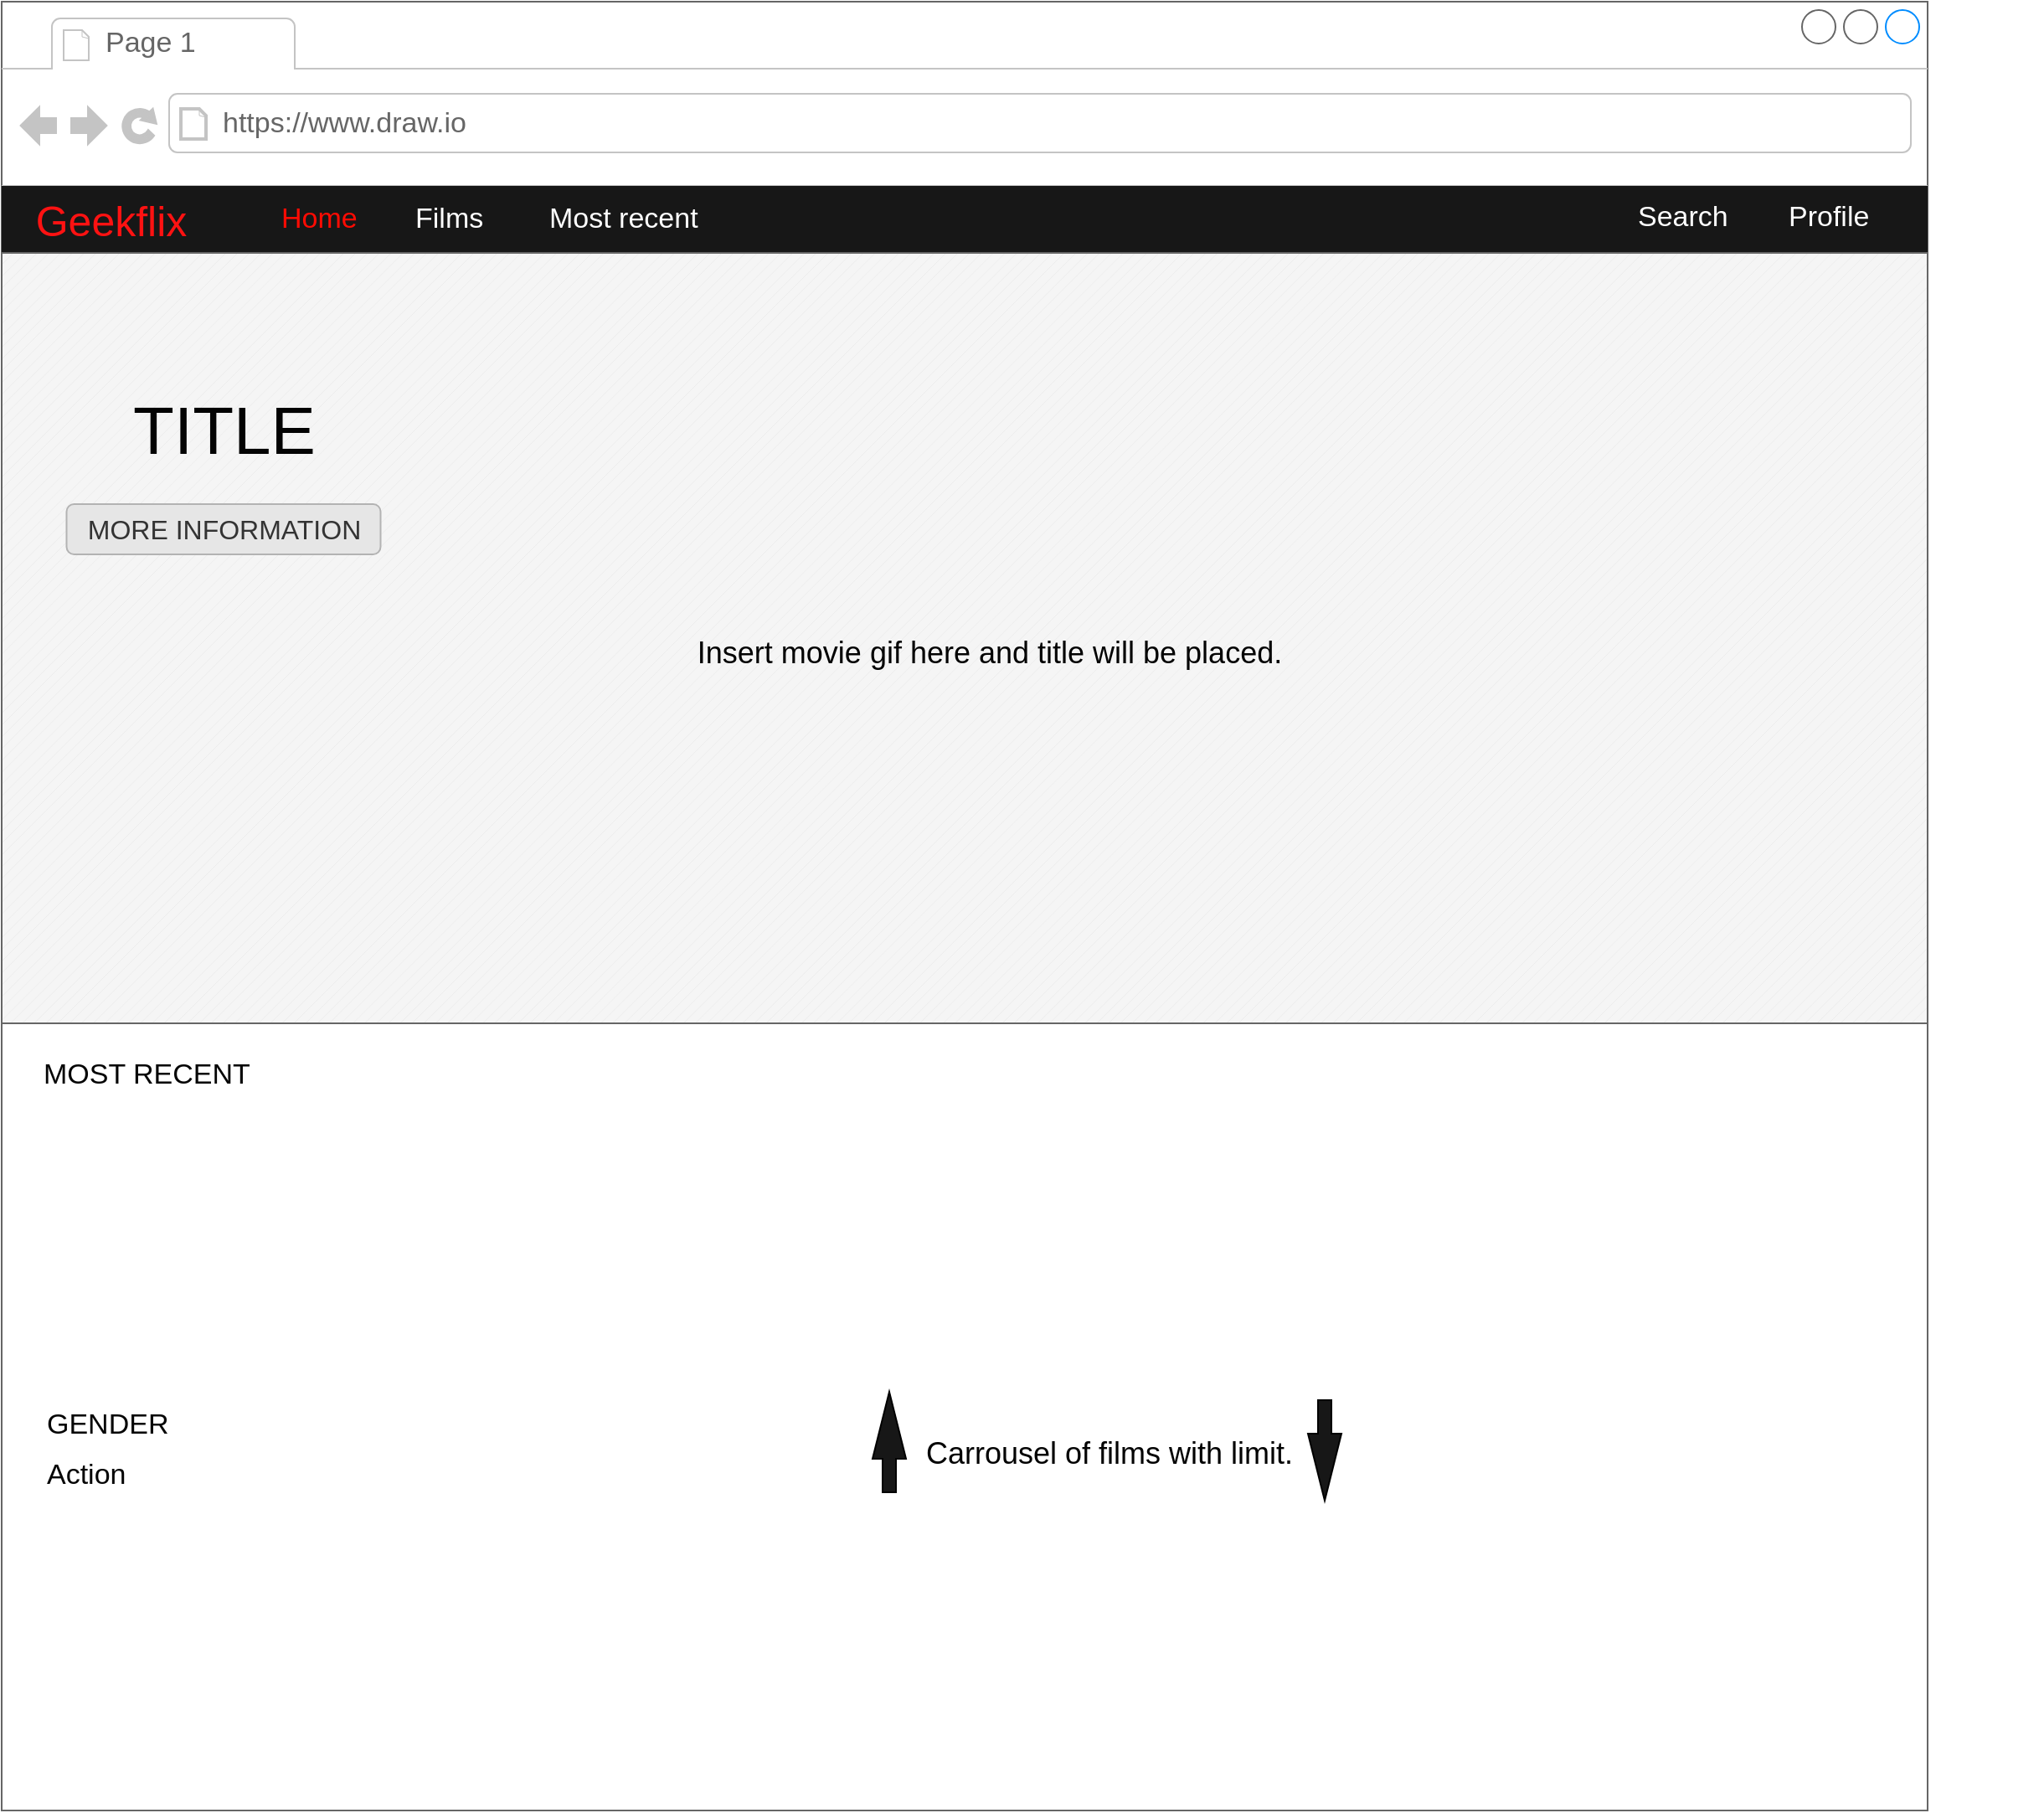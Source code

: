 <mxfile version="13.8.8" type="device"><diagram id="B-5C_5nfJ34EgU6WneI3" name="Page-1"><mxGraphModel dx="2076" dy="1096" grid="1" gridSize="10" guides="1" tooltips="1" connect="1" arrows="1" fold="1" page="1" pageScale="1" pageWidth="1169" pageHeight="827" math="0" shadow="0"><root><mxCell id="0"/><mxCell id="1" parent="0"/><mxCell id="vtE1pVheJEyHSqRkxDXp-1" value="" style="strokeWidth=1;shadow=0;dashed=0;align=center;html=1;shape=mxgraph.mockup.containers.browserWindow;rSize=0;strokeColor=#666666;strokeColor2=#008cff;strokeColor3=#c4c4c4;mainText=,;recursiveResize=0;" vertex="1" parent="1"><mxGeometry x="10" y="10" width="1150" height="1080" as="geometry"/></mxCell><mxCell id="vtE1pVheJEyHSqRkxDXp-2" value="Page 1" style="strokeWidth=1;shadow=0;dashed=0;align=center;html=1;shape=mxgraph.mockup.containers.anchor;fontSize=17;fontColor=#666666;align=left;" vertex="1" parent="vtE1pVheJEyHSqRkxDXp-1"><mxGeometry x="60" y="12" width="110" height="26" as="geometry"/></mxCell><mxCell id="vtE1pVheJEyHSqRkxDXp-3" value="https://www.draw.io" style="strokeWidth=1;shadow=0;dashed=0;align=center;html=1;shape=mxgraph.mockup.containers.anchor;rSize=0;fontSize=17;fontColor=#666666;align=left;" vertex="1" parent="vtE1pVheJEyHSqRkxDXp-1"><mxGeometry x="130" y="60" width="250" height="26" as="geometry"/></mxCell><mxCell id="vtE1pVheJEyHSqRkxDXp-72" value="" style="strokeWidth=1;shadow=0;dashed=0;align=center;html=1;shape=mxgraph.mockup.forms.rrect;rSize=0;strokeColor=none;gradientDirection=north;fillColor=#171717;" vertex="1" parent="vtE1pVheJEyHSqRkxDXp-1"><mxGeometry y="110" width="1150" height="40" as="geometry"/></mxCell><mxCell id="vtE1pVheJEyHSqRkxDXp-73" value="&lt;font style=&quot;font-size: 25px&quot; color=&quot;#ff1212&quot;&gt;Geekflix&lt;/font&gt;" style="strokeWidth=1;shadow=0;dashed=0;align=center;html=1;shape=mxgraph.mockup.forms.rrect;rSize=0;fontColor=#008cff;fontSize=17;resizeWidth=1;strokeColor=none;fillColor=#171717;" vertex="1" parent="vtE1pVheJEyHSqRkxDXp-72"><mxGeometry width="130" height="40" relative="1" as="geometry"><mxPoint as="offset"/></mxGeometry></mxCell><mxCell id="vtE1pVheJEyHSqRkxDXp-74" value="&lt;font color=&quot;#ff0b03&quot;&gt;Home&lt;/font&gt;" style="strokeWidth=1;shadow=0;dashed=0;align=center;html=1;shape=mxgraph.mockup.forms.anchor;fontSize=17;fontColor=#666666;align=left;spacingLeft=5;resizeWidth=1;" vertex="1" parent="vtE1pVheJEyHSqRkxDXp-72"><mxGeometry width="1058" height="20" relative="1" as="geometry"><mxPoint x="160" y="10" as="offset"/></mxGeometry></mxCell><mxCell id="vtE1pVheJEyHSqRkxDXp-75" value="&lt;font color=&quot;#ffffff&quot;&gt;Films&lt;/font&gt;" style="strokeWidth=1;shadow=0;dashed=0;align=center;html=1;shape=mxgraph.mockup.forms.anchor;fontSize=17;fontColor=#666666;align=left;spacingLeft=5;resizeWidth=1;fillColor=#000000;" vertex="1" parent="vtE1pVheJEyHSqRkxDXp-72"><mxGeometry width="70" height="20" relative="1" as="geometry"><mxPoint x="240" y="10" as="offset"/></mxGeometry></mxCell><mxCell id="vtE1pVheJEyHSqRkxDXp-76" value="&lt;font color=&quot;#ffffff&quot;&gt;Most recent&lt;/font&gt;" style="strokeWidth=1;shadow=0;dashed=0;align=center;html=1;shape=mxgraph.mockup.forms.rrect;rSize=0;fontSize=17;fontColor=#666666;align=left;spacingLeft=5;strokeColor=none;resizeWidth=1;fillColor=none;" vertex="1" parent="vtE1pVheJEyHSqRkxDXp-72"><mxGeometry width="110" height="20" relative="1" as="geometry"><mxPoint x="320" y="10" as="offset"/></mxGeometry></mxCell><mxCell id="vtE1pVheJEyHSqRkxDXp-89" value="&lt;font color=&quot;#ffffff&quot;&gt;Search&lt;/font&gt;" style="strokeWidth=1;shadow=0;dashed=0;align=center;html=1;shape=mxgraph.mockup.forms.anchor;fontSize=17;fontColor=#666666;align=left;spacingLeft=5;resizeWidth=1;" vertex="1" parent="vtE1pVheJEyHSqRkxDXp-72"><mxGeometry x="970" y="16.818" width="62.6" height="3.636" as="geometry"/></mxCell><mxCell id="vtE1pVheJEyHSqRkxDXp-91" value="&lt;font color=&quot;#ffffff&quot;&gt;Profile&lt;/font&gt;" style="strokeWidth=1;shadow=0;dashed=0;align=center;html=1;shape=mxgraph.mockup.forms.anchor;fontSize=17;fontColor=#666666;align=left;spacingLeft=5;resizeWidth=1;" vertex="1" parent="vtE1pVheJEyHSqRkxDXp-72"><mxGeometry x="1060" y="16.818" width="62.6" height="3.636" as="geometry"/></mxCell><mxCell id="vtE1pVheJEyHSqRkxDXp-78" value="" style="shape=image;html=1;verticalAlign=top;verticalLabelPosition=bottom;labelBackgroundColor=#ffffff;imageAspect=0;aspect=fixed;image=https://cdn4.iconfinder.com/data/icons/momenticons-basic/32x32/img-landscape.png;fillColor=#171717;gradientColor=none;" vertex="1" parent="vtE1pVheJEyHSqRkxDXp-1"><mxGeometry x="17.5" y="650" width="200" height="200" as="geometry"/></mxCell><mxCell id="vtE1pVheJEyHSqRkxDXp-83" value="" style="shape=image;html=1;verticalAlign=top;verticalLabelPosition=bottom;labelBackgroundColor=#ffffff;imageAspect=0;aspect=fixed;image=https://cdn4.iconfinder.com/data/icons/momenticons-basic/32x32/img-landscape.png;fillColor=#171717;gradientColor=none;" vertex="1" parent="vtE1pVheJEyHSqRkxDXp-1"><mxGeometry x="932.5" y="650" width="200" height="200" as="geometry"/></mxCell><mxCell id="vtE1pVheJEyHSqRkxDXp-81" value="" style="shape=image;html=1;verticalAlign=top;verticalLabelPosition=bottom;labelBackgroundColor=#ffffff;imageAspect=0;aspect=fixed;image=https://cdn4.iconfinder.com/data/icons/momenticons-basic/32x32/img-landscape.png;fillColor=#171717;gradientColor=none;" vertex="1" parent="vtE1pVheJEyHSqRkxDXp-1"><mxGeometry x="482.5" y="650" width="200" height="200" as="geometry"/></mxCell><mxCell id="vtE1pVheJEyHSqRkxDXp-80" value="" style="shape=image;html=1;verticalAlign=top;verticalLabelPosition=bottom;labelBackgroundColor=#ffffff;imageAspect=0;aspect=fixed;image=https://cdn4.iconfinder.com/data/icons/momenticons-basic/32x32/img-landscape.png;fillColor=#171717;gradientColor=none;" vertex="1" parent="vtE1pVheJEyHSqRkxDXp-1"><mxGeometry x="712.5" y="650" width="200" height="200" as="geometry"/></mxCell><mxCell id="vtE1pVheJEyHSqRkxDXp-79" value="" style="shape=image;html=1;verticalAlign=top;verticalLabelPosition=bottom;labelBackgroundColor=#ffffff;imageAspect=0;aspect=fixed;image=https://cdn4.iconfinder.com/data/icons/momenticons-basic/32x32/img-landscape.png;fillColor=#171717;gradientColor=none;" vertex="1" parent="vtE1pVheJEyHSqRkxDXp-1"><mxGeometry x="252.5" y="650" width="200" height="200" as="geometry"/></mxCell><mxCell id="vtE1pVheJEyHSqRkxDXp-84" value="" style="shape=image;html=1;verticalAlign=top;verticalLabelPosition=bottom;labelBackgroundColor=#ffffff;imageAspect=0;aspect=fixed;image=https://cdn4.iconfinder.com/data/icons/momenticons-basic/32x32/img-landscape.png;fillColor=#171717;gradientColor=none;" vertex="1" parent="vtE1pVheJEyHSqRkxDXp-1"><mxGeometry x="17.5" y="880" width="200" height="200" as="geometry"/></mxCell><mxCell id="vtE1pVheJEyHSqRkxDXp-85" value="" style="shape=image;html=1;verticalAlign=top;verticalLabelPosition=bottom;labelBackgroundColor=#ffffff;imageAspect=0;aspect=fixed;image=https://cdn4.iconfinder.com/data/icons/momenticons-basic/32x32/img-landscape.png;fillColor=#171717;gradientColor=none;" vertex="1" parent="vtE1pVheJEyHSqRkxDXp-1"><mxGeometry x="932.5" y="880" width="200" height="200" as="geometry"/></mxCell><mxCell id="vtE1pVheJEyHSqRkxDXp-86" value="" style="shape=image;html=1;verticalAlign=top;verticalLabelPosition=bottom;labelBackgroundColor=#ffffff;imageAspect=0;aspect=fixed;image=https://cdn4.iconfinder.com/data/icons/momenticons-basic/32x32/img-landscape.png;fillColor=#171717;gradientColor=none;" vertex="1" parent="vtE1pVheJEyHSqRkxDXp-1"><mxGeometry x="482.5" y="880" width="200" height="200" as="geometry"/></mxCell><mxCell id="vtE1pVheJEyHSqRkxDXp-87" value="" style="shape=image;html=1;verticalAlign=top;verticalLabelPosition=bottom;labelBackgroundColor=#ffffff;imageAspect=0;aspect=fixed;image=https://cdn4.iconfinder.com/data/icons/momenticons-basic/32x32/img-landscape.png;fillColor=#171717;gradientColor=none;" vertex="1" parent="vtE1pVheJEyHSqRkxDXp-1"><mxGeometry x="712.5" y="880" width="200" height="200" as="geometry"/></mxCell><mxCell id="vtE1pVheJEyHSqRkxDXp-88" value="" style="shape=image;html=1;verticalAlign=top;verticalLabelPosition=bottom;labelBackgroundColor=#ffffff;imageAspect=0;aspect=fixed;image=https://cdn4.iconfinder.com/data/icons/momenticons-basic/32x32/img-landscape.png;fillColor=#171717;gradientColor=none;" vertex="1" parent="vtE1pVheJEyHSqRkxDXp-1"><mxGeometry x="252.5" y="880" width="200" height="200" as="geometry"/></mxCell><mxCell id="vtE1pVheJEyHSqRkxDXp-101" value="" style="verticalLabelPosition=bottom;verticalAlign=top;html=1;shape=mxgraph.basic.patternFillRect;fillStyle=diag;step=5;fillStrokeWidth=0.2;fillStrokeColor=#dddddd;fillColor=#f5f5f5;fontColor=#333333;strokeColor=#666666;" vertex="1" parent="vtE1pVheJEyHSqRkxDXp-1"><mxGeometry y="150" width="1150" height="460" as="geometry"/></mxCell><mxCell id="vtE1pVheJEyHSqRkxDXp-103" value="&lt;font color=&quot;#050505&quot;&gt;MOST RECENT&lt;/font&gt;" style="strokeWidth=1;shadow=0;dashed=0;align=center;html=1;shape=mxgraph.mockup.forms.rrect;rSize=0;fontSize=17;fontColor=#666666;align=left;spacingLeft=5;strokeColor=none;resizeWidth=1;fillColor=none;" vertex="1" parent="vtE1pVheJEyHSqRkxDXp-1"><mxGeometry x="17.5" y="631" width="110" height="20" as="geometry"/></mxCell><mxCell id="vtE1pVheJEyHSqRkxDXp-104" value="&lt;font color=&quot;#050505&quot;&gt;GENDER&lt;/font&gt;" style="strokeWidth=1;shadow=0;dashed=0;align=center;html=1;shape=mxgraph.mockup.forms.rrect;rSize=0;fontSize=17;fontColor=#666666;align=left;spacingLeft=5;strokeColor=none;resizeWidth=1;fillColor=none;" vertex="1" parent="vtE1pVheJEyHSqRkxDXp-1"><mxGeometry x="20" y="840" width="110" height="20" as="geometry"/></mxCell><mxCell id="vtE1pVheJEyHSqRkxDXp-105" value="&lt;font color=&quot;#050505&quot;&gt;Action&lt;/font&gt;" style="strokeWidth=1;shadow=0;dashed=0;align=center;html=1;shape=mxgraph.mockup.forms.rrect;rSize=0;fontSize=17;fontColor=#666666;align=left;spacingLeft=5;strokeColor=none;resizeWidth=1;fillColor=none;" vertex="1" parent="vtE1pVheJEyHSqRkxDXp-1"><mxGeometry x="20" y="870" width="110" height="20" as="geometry"/></mxCell><mxCell id="vtE1pVheJEyHSqRkxDXp-106" value="Carrousel of films with limit." style="text;whiteSpace=wrap;html=1;fontColor=#030303;fontSize=18;" vertex="1" parent="vtE1pVheJEyHSqRkxDXp-1"><mxGeometry x="550" y="850" width="250" height="30" as="geometry"/></mxCell><mxCell id="vtE1pVheJEyHSqRkxDXp-109" value="" style="html=1;shadow=0;dashed=0;align=center;verticalAlign=middle;shape=mxgraph.arrows2.arrow;dy=0.6;dx=40;direction=north;notch=0;fillColor=#171717;gradientColor=none;fontSize=18;fontColor=#030303;" vertex="1" parent="vtE1pVheJEyHSqRkxDXp-1"><mxGeometry x="520" y="830" width="20" height="60" as="geometry"/></mxCell><mxCell id="vtE1pVheJEyHSqRkxDXp-111" value="" style="html=1;shadow=0;dashed=0;align=center;verticalAlign=middle;shape=mxgraph.arrows2.arrow;dy=0.6;dx=40;direction=south;notch=0;fillColor=#171717;gradientColor=none;fontSize=18;fontColor=#030303;" vertex="1" parent="vtE1pVheJEyHSqRkxDXp-1"><mxGeometry x="780" y="835" width="20" height="60" as="geometry"/></mxCell><mxCell id="vtE1pVheJEyHSqRkxDXp-112" value="&lt;font style=&quot;font-size: 40px&quot;&gt;TITLE&lt;/font&gt;" style="text;html=1;strokeColor=none;fillColor=none;align=center;verticalAlign=middle;whiteSpace=wrap;rounded=0;fontSize=18;fontColor=#030303;" vertex="1" parent="vtE1pVheJEyHSqRkxDXp-1"><mxGeometry x="47.5" y="200" width="170" height="110" as="geometry"/></mxCell><mxCell id="vtE1pVheJEyHSqRkxDXp-116" value="&lt;font style=&quot;font-size: 16px&quot;&gt;MORE INFORMATION&lt;/font&gt;" style="rounded=1;html=1;shadow=0;dashed=0;whiteSpace=wrap;fontSize=10;fillColor=#E6E6E6;align=center;strokeColor=#B3B3B3;fontColor=#333333;aspect=fixed;" vertex="1" parent="vtE1pVheJEyHSqRkxDXp-1"><mxGeometry x="38.75" y="300" width="187.5" height="30" as="geometry"/></mxCell><mxCell id="vtE1pVheJEyHSqRkxDXp-117" value="Insert movie gif here and title will be placed." style="text;html=1;strokeColor=none;fillColor=none;align=center;verticalAlign=middle;whiteSpace=wrap;rounded=0;fontSize=18;fontColor=#030303;" vertex="1" parent="vtE1pVheJEyHSqRkxDXp-1"><mxGeometry x="400" y="374" width="380" height="30" as="geometry"/></mxCell></root></mxGraphModel></diagram></mxfile>